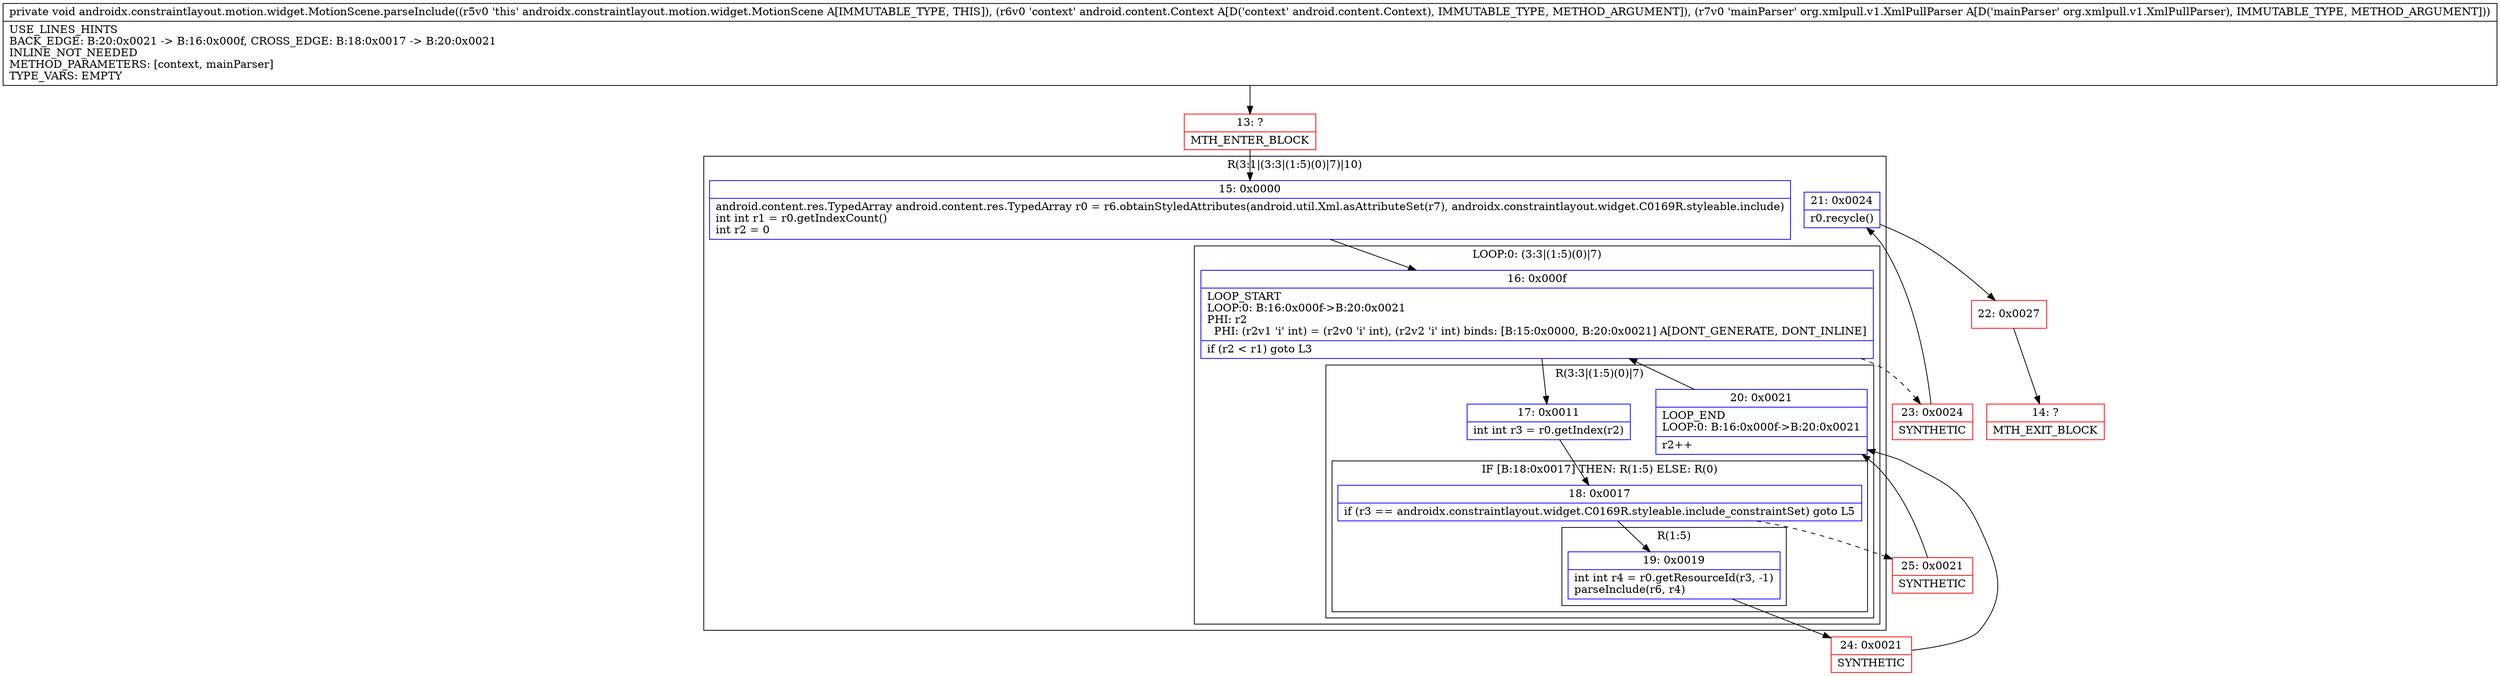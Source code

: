 digraph "CFG forandroidx.constraintlayout.motion.widget.MotionScene.parseInclude(Landroid\/content\/Context;Lorg\/xmlpull\/v1\/XmlPullParser;)V" {
subgraph cluster_Region_1775193457 {
label = "R(3:1|(3:3|(1:5)(0)|7)|10)";
node [shape=record,color=blue];
Node_15 [shape=record,label="{15\:\ 0x0000|android.content.res.TypedArray android.content.res.TypedArray r0 = r6.obtainStyledAttributes(android.util.Xml.asAttributeSet(r7), androidx.constraintlayout.widget.C0169R.styleable.include)\lint int r1 = r0.getIndexCount()\lint r2 = 0\l}"];
subgraph cluster_LoopRegion_196859144 {
label = "LOOP:0: (3:3|(1:5)(0)|7)";
node [shape=record,color=blue];
Node_16 [shape=record,label="{16\:\ 0x000f|LOOP_START\lLOOP:0: B:16:0x000f\-\>B:20:0x0021\lPHI: r2 \l  PHI: (r2v1 'i' int) = (r2v0 'i' int), (r2v2 'i' int) binds: [B:15:0x0000, B:20:0x0021] A[DONT_GENERATE, DONT_INLINE]\l|if (r2 \< r1) goto L3\l}"];
subgraph cluster_Region_740272468 {
label = "R(3:3|(1:5)(0)|7)";
node [shape=record,color=blue];
Node_17 [shape=record,label="{17\:\ 0x0011|int int r3 = r0.getIndex(r2)\l}"];
subgraph cluster_IfRegion_411870667 {
label = "IF [B:18:0x0017] THEN: R(1:5) ELSE: R(0)";
node [shape=record,color=blue];
Node_18 [shape=record,label="{18\:\ 0x0017|if (r3 == androidx.constraintlayout.widget.C0169R.styleable.include_constraintSet) goto L5\l}"];
subgraph cluster_Region_2018504707 {
label = "R(1:5)";
node [shape=record,color=blue];
Node_19 [shape=record,label="{19\:\ 0x0019|int int r4 = r0.getResourceId(r3, \-1)\lparseInclude(r6, r4)\l}"];
}
subgraph cluster_Region_355665235 {
label = "R(0)";
node [shape=record,color=blue];
}
}
Node_20 [shape=record,label="{20\:\ 0x0021|LOOP_END\lLOOP:0: B:16:0x000f\-\>B:20:0x0021\l|r2++\l}"];
}
}
Node_21 [shape=record,label="{21\:\ 0x0024|r0.recycle()\l}"];
}
Node_13 [shape=record,color=red,label="{13\:\ ?|MTH_ENTER_BLOCK\l}"];
Node_24 [shape=record,color=red,label="{24\:\ 0x0021|SYNTHETIC\l}"];
Node_25 [shape=record,color=red,label="{25\:\ 0x0021|SYNTHETIC\l}"];
Node_23 [shape=record,color=red,label="{23\:\ 0x0024|SYNTHETIC\l}"];
Node_22 [shape=record,color=red,label="{22\:\ 0x0027}"];
Node_14 [shape=record,color=red,label="{14\:\ ?|MTH_EXIT_BLOCK\l}"];
MethodNode[shape=record,label="{private void androidx.constraintlayout.motion.widget.MotionScene.parseInclude((r5v0 'this' androidx.constraintlayout.motion.widget.MotionScene A[IMMUTABLE_TYPE, THIS]), (r6v0 'context' android.content.Context A[D('context' android.content.Context), IMMUTABLE_TYPE, METHOD_ARGUMENT]), (r7v0 'mainParser' org.xmlpull.v1.XmlPullParser A[D('mainParser' org.xmlpull.v1.XmlPullParser), IMMUTABLE_TYPE, METHOD_ARGUMENT]))  | USE_LINES_HINTS\lBACK_EDGE: B:20:0x0021 \-\> B:16:0x000f, CROSS_EDGE: B:18:0x0017 \-\> B:20:0x0021\lINLINE_NOT_NEEDED\lMETHOD_PARAMETERS: [context, mainParser]\lTYPE_VARS: EMPTY\l}"];
MethodNode -> Node_13;Node_15 -> Node_16;
Node_16 -> Node_17;
Node_16 -> Node_23[style=dashed];
Node_17 -> Node_18;
Node_18 -> Node_19;
Node_18 -> Node_25[style=dashed];
Node_19 -> Node_24;
Node_20 -> Node_16;
Node_21 -> Node_22;
Node_13 -> Node_15;
Node_24 -> Node_20;
Node_25 -> Node_20;
Node_23 -> Node_21;
Node_22 -> Node_14;
}

